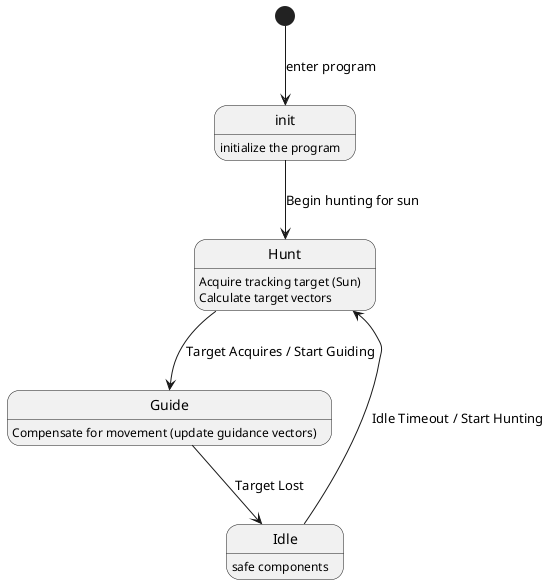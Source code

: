 @startuml Search FSM
init : initialize the program
Hunt : Acquire tracking target (Sun)
Hunt : Calculate target vectors
Guide : Compensate for movement (update guidance vectors)
Idle : safe components

[*] --> init : enter program
init --> Hunt : Begin hunting for sun
Hunt --> Guide : Target Acquires / Start Guiding
Guide --> Idle : Target Lost
Idle --> Hunt : Idle Timeout / Start Hunting
@enduml